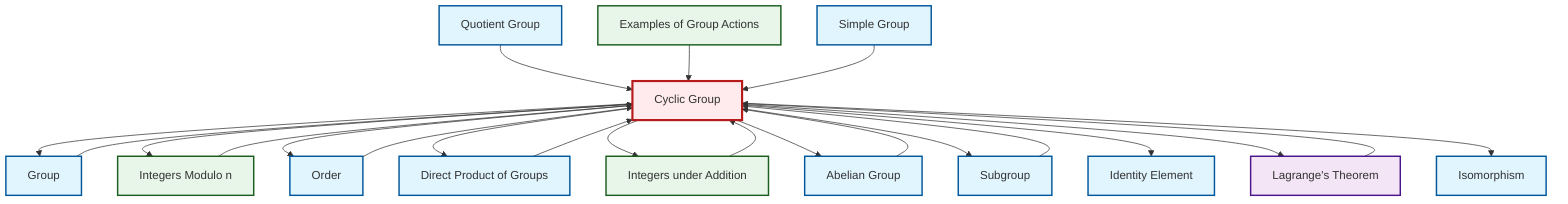 graph TD
    classDef definition fill:#e1f5fe,stroke:#01579b,stroke-width:2px
    classDef theorem fill:#f3e5f5,stroke:#4a148c,stroke-width:2px
    classDef axiom fill:#fff3e0,stroke:#e65100,stroke-width:2px
    classDef example fill:#e8f5e9,stroke:#1b5e20,stroke-width:2px
    classDef current fill:#ffebee,stroke:#b71c1c,stroke-width:3px
    def-identity-element["Identity Element"]:::definition
    def-quotient-group["Quotient Group"]:::definition
    def-simple-group["Simple Group"]:::definition
    ex-quotient-integers-mod-n["Integers Modulo n"]:::example
    def-group["Group"]:::definition
    ex-integers-addition["Integers under Addition"]:::example
    thm-lagrange["Lagrange's Theorem"]:::theorem
    ex-group-action-examples["Examples of Group Actions"]:::example
    def-order["Order"]:::definition
    def-abelian-group["Abelian Group"]:::definition
    def-direct-product["Direct Product of Groups"]:::definition
    def-cyclic-group["Cyclic Group"]:::definition
    def-subgroup["Subgroup"]:::definition
    def-isomorphism["Isomorphism"]:::definition
    def-cyclic-group --> def-group
    def-cyclic-group --> ex-quotient-integers-mod-n
    ex-quotient-integers-mod-n --> def-cyclic-group
    def-cyclic-group --> def-order
    def-cyclic-group --> def-direct-product
    def-cyclic-group --> ex-integers-addition
    def-cyclic-group --> def-abelian-group
    def-quotient-group --> def-cyclic-group
    def-order --> def-cyclic-group
    ex-group-action-examples --> def-cyclic-group
    def-direct-product --> def-cyclic-group
    thm-lagrange --> def-cyclic-group
    def-cyclic-group --> def-subgroup
    def-subgroup --> def-cyclic-group
    def-group --> def-cyclic-group
    def-cyclic-group --> def-identity-element
    def-cyclic-group --> thm-lagrange
    def-abelian-group --> def-cyclic-group
    def-simple-group --> def-cyclic-group
    def-cyclic-group --> def-isomorphism
    ex-integers-addition --> def-cyclic-group
    class def-cyclic-group current